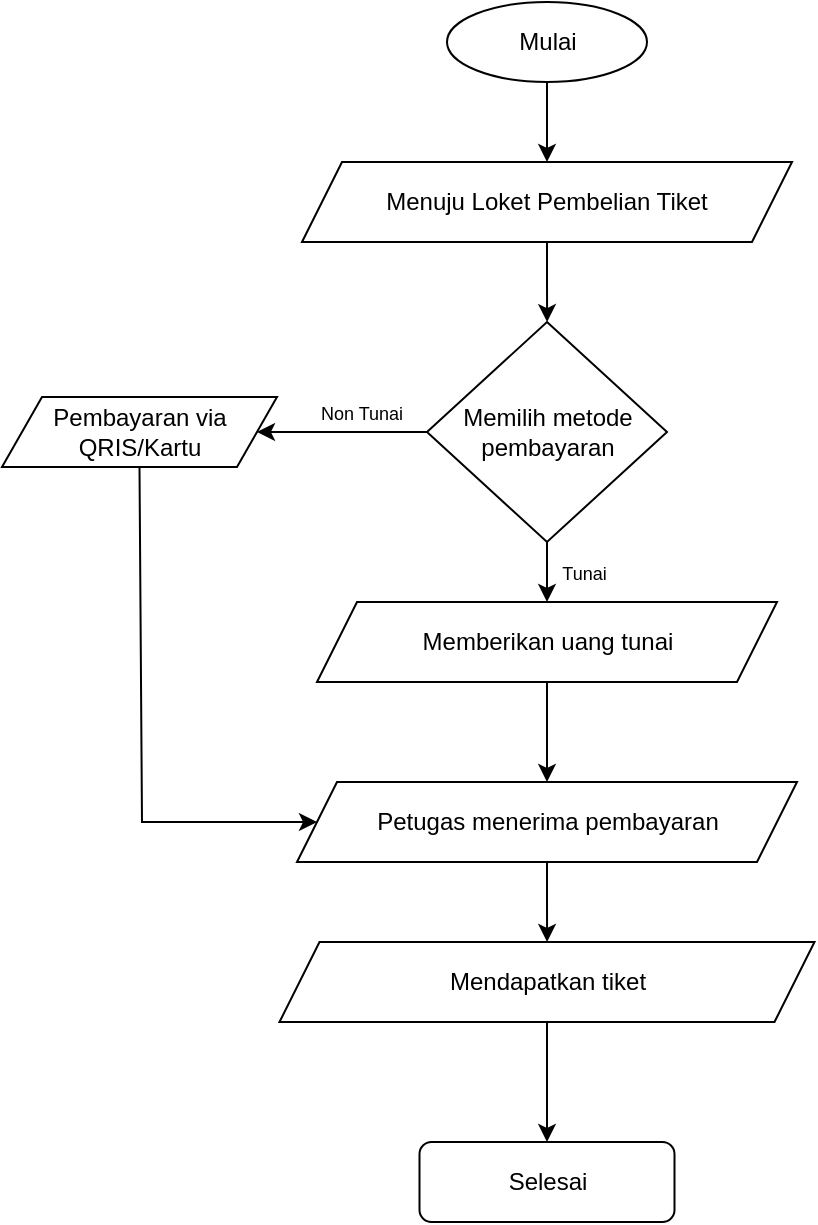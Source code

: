 <mxfile version="26.2.14">
  <diagram id="8J2t-RNVLHFZ-o_scLCf" name="Flowchart Pemesanan Tiket Manual">
    <mxGraphModel dx="1344" dy="582" grid="1" gridSize="10" guides="1" tooltips="1" connect="1" arrows="1" fold="1" page="1" pageScale="1" pageWidth="850" pageHeight="1100" math="0" shadow="0">
      <root>
        <mxCell id="0" />
        <mxCell id="1" parent="0" />
        <mxCell id="_R8NAQsE-fGu6lLesWBl-6" value="" style="edgeStyle=orthogonalEdgeStyle;rounded=0;orthogonalLoop=1;jettySize=auto;html=1;" edge="1" parent="1" source="_R8NAQsE-fGu6lLesWBl-4" target="_R8NAQsE-fGu6lLesWBl-5">
          <mxGeometry relative="1" as="geometry" />
        </mxCell>
        <mxCell id="_R8NAQsE-fGu6lLesWBl-4" value="Mulai" style="ellipse;whiteSpace=wrap;html=1;" vertex="1" parent="1">
          <mxGeometry x="382.5" y="120" width="100" height="40" as="geometry" />
        </mxCell>
        <mxCell id="_R8NAQsE-fGu6lLesWBl-9" value="" style="edgeStyle=orthogonalEdgeStyle;rounded=0;orthogonalLoop=1;jettySize=auto;html=1;" edge="1" parent="1" source="_R8NAQsE-fGu6lLesWBl-5">
          <mxGeometry relative="1" as="geometry">
            <mxPoint x="432.556" y="280.043" as="targetPoint" />
          </mxGeometry>
        </mxCell>
        <mxCell id="_R8NAQsE-fGu6lLesWBl-5" value="Menuju Loket Pembelian Tiket" style="shape=parallelogram;perimeter=parallelogramPerimeter;whiteSpace=wrap;html=1;fixedSize=1;" vertex="1" parent="1">
          <mxGeometry x="310" y="200" width="245" height="40" as="geometry" />
        </mxCell>
        <mxCell id="_R8NAQsE-fGu6lLesWBl-12" value="" style="edgeStyle=orthogonalEdgeStyle;rounded=0;orthogonalLoop=1;jettySize=auto;html=1;" edge="1" parent="1" source="_R8NAQsE-fGu6lLesWBl-10" target="_R8NAQsE-fGu6lLesWBl-11">
          <mxGeometry relative="1" as="geometry" />
        </mxCell>
        <mxCell id="_R8NAQsE-fGu6lLesWBl-16" value="" style="edgeStyle=orthogonalEdgeStyle;rounded=0;orthogonalLoop=1;jettySize=auto;html=1;" edge="1" parent="1" source="_R8NAQsE-fGu6lLesWBl-10" target="_R8NAQsE-fGu6lLesWBl-15">
          <mxGeometry relative="1" as="geometry" />
        </mxCell>
        <mxCell id="_R8NAQsE-fGu6lLesWBl-10" value="Memilih metode pembayaran" style="rhombus;whiteSpace=wrap;html=1;" vertex="1" parent="1">
          <mxGeometry x="372.5" y="280" width="120" height="110" as="geometry" />
        </mxCell>
        <mxCell id="_R8NAQsE-fGu6lLesWBl-27" value="" style="edgeStyle=orthogonalEdgeStyle;rounded=0;orthogonalLoop=1;jettySize=auto;html=1;" edge="1" parent="1" source="_R8NAQsE-fGu6lLesWBl-11" target="_R8NAQsE-fGu6lLesWBl-22">
          <mxGeometry relative="1" as="geometry" />
        </mxCell>
        <mxCell id="_R8NAQsE-fGu6lLesWBl-11" value="Memberikan uang tunai" style="shape=parallelogram;perimeter=parallelogramPerimeter;whiteSpace=wrap;html=1;fixedSize=1;" vertex="1" parent="1">
          <mxGeometry x="317.5" y="420" width="230" height="40" as="geometry" />
        </mxCell>
        <mxCell id="_R8NAQsE-fGu6lLesWBl-15" value="Pembayaran via QRIS/Kartu" style="shape=parallelogram;perimeter=parallelogramPerimeter;whiteSpace=wrap;html=1;fixedSize=1;" vertex="1" parent="1">
          <mxGeometry x="160" y="317.5" width="137.5" height="35" as="geometry" />
        </mxCell>
        <mxCell id="_R8NAQsE-fGu6lLesWBl-17" value="&lt;font style=&quot;font-size: 9px;&quot;&gt;Non Tunai&lt;/font&gt;" style="text;html=1;align=center;verticalAlign=middle;whiteSpace=wrap;rounded=0;" vertex="1" parent="1">
          <mxGeometry x="310" y="310" width="60" height="30" as="geometry" />
        </mxCell>
        <mxCell id="_R8NAQsE-fGu6lLesWBl-21" value="&lt;font style=&quot;font-size: 9px;&quot;&gt;&amp;nbsp;Tunai&lt;/font&gt;" style="text;html=1;align=center;verticalAlign=middle;whiteSpace=wrap;rounded=0;" vertex="1" parent="1">
          <mxGeometry x="420" y="390" width="60" height="30" as="geometry" />
        </mxCell>
        <mxCell id="_R8NAQsE-fGu6lLesWBl-31" value="" style="edgeStyle=orthogonalEdgeStyle;rounded=0;orthogonalLoop=1;jettySize=auto;html=1;" edge="1" parent="1" source="_R8NAQsE-fGu6lLesWBl-22" target="_R8NAQsE-fGu6lLesWBl-28">
          <mxGeometry relative="1" as="geometry" />
        </mxCell>
        <mxCell id="_R8NAQsE-fGu6lLesWBl-22" value="Petugas menerima pembayaran" style="shape=parallelogram;perimeter=parallelogramPerimeter;whiteSpace=wrap;html=1;fixedSize=1;" vertex="1" parent="1">
          <mxGeometry x="307.5" y="510" width="250" height="40" as="geometry" />
        </mxCell>
        <mxCell id="_R8NAQsE-fGu6lLesWBl-25" value="" style="endArrow=classic;html=1;rounded=0;entryX=0;entryY=0.5;entryDx=0;entryDy=0;exitX=0.5;exitY=1;exitDx=0;exitDy=0;" edge="1" parent="1" source="_R8NAQsE-fGu6lLesWBl-15" target="_R8NAQsE-fGu6lLesWBl-22">
          <mxGeometry width="50" height="50" relative="1" as="geometry">
            <mxPoint x="490" y="450" as="sourcePoint" />
            <mxPoint x="540" y="400" as="targetPoint" />
            <Array as="points">
              <mxPoint x="230" y="530" />
            </Array>
          </mxGeometry>
        </mxCell>
        <mxCell id="_R8NAQsE-fGu6lLesWBl-35" value="" style="edgeStyle=orthogonalEdgeStyle;rounded=0;orthogonalLoop=1;jettySize=auto;html=1;" edge="1" parent="1" source="_R8NAQsE-fGu6lLesWBl-28" target="_R8NAQsE-fGu6lLesWBl-34">
          <mxGeometry relative="1" as="geometry" />
        </mxCell>
        <mxCell id="_R8NAQsE-fGu6lLesWBl-28" value="Mendapatkan tiket" style="shape=parallelogram;perimeter=parallelogramPerimeter;whiteSpace=wrap;html=1;fixedSize=1;" vertex="1" parent="1">
          <mxGeometry x="298.75" y="590" width="267.5" height="40" as="geometry" />
        </mxCell>
        <mxCell id="_R8NAQsE-fGu6lLesWBl-34" value="Selesai" style="rounded=1;whiteSpace=wrap;html=1;" vertex="1" parent="1">
          <mxGeometry x="368.75" y="690" width="127.5" height="40" as="geometry" />
        </mxCell>
      </root>
    </mxGraphModel>
  </diagram>
</mxfile>
